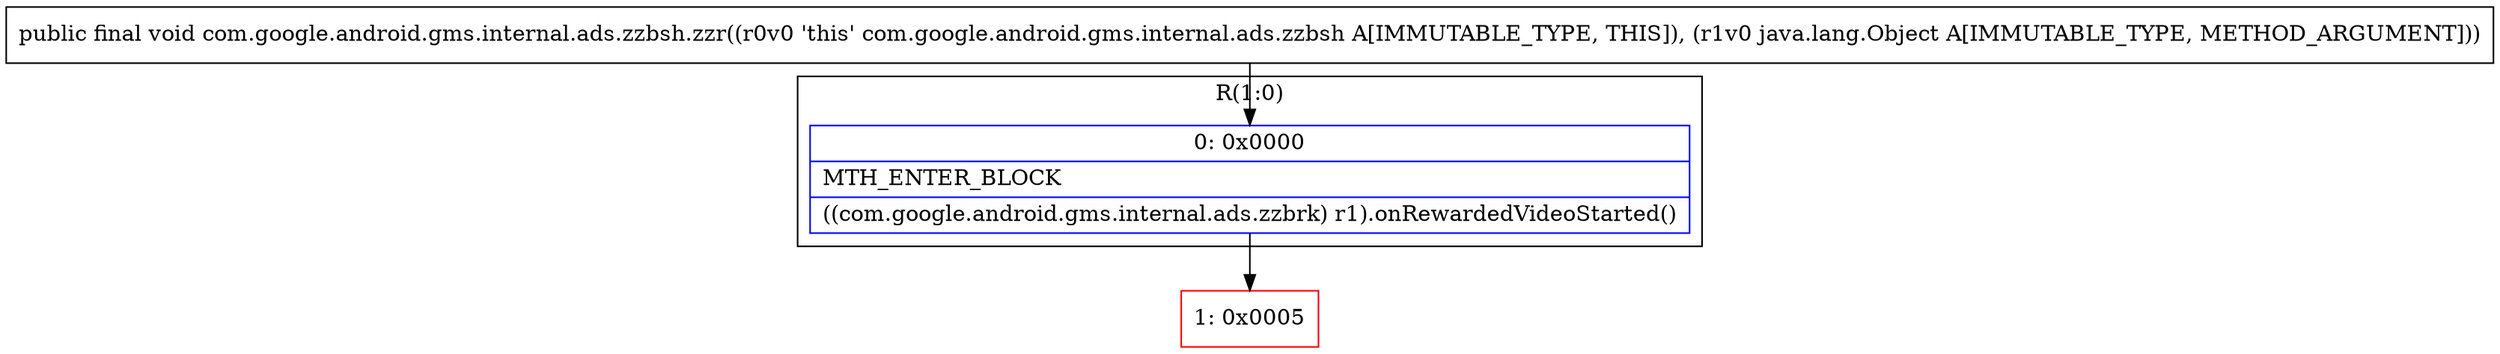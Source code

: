 digraph "CFG forcom.google.android.gms.internal.ads.zzbsh.zzr(Ljava\/lang\/Object;)V" {
subgraph cluster_Region_78191878 {
label = "R(1:0)";
node [shape=record,color=blue];
Node_0 [shape=record,label="{0\:\ 0x0000|MTH_ENTER_BLOCK\l|((com.google.android.gms.internal.ads.zzbrk) r1).onRewardedVideoStarted()\l}"];
}
Node_1 [shape=record,color=red,label="{1\:\ 0x0005}"];
MethodNode[shape=record,label="{public final void com.google.android.gms.internal.ads.zzbsh.zzr((r0v0 'this' com.google.android.gms.internal.ads.zzbsh A[IMMUTABLE_TYPE, THIS]), (r1v0 java.lang.Object A[IMMUTABLE_TYPE, METHOD_ARGUMENT])) }"];
MethodNode -> Node_0;
Node_0 -> Node_1;
}

